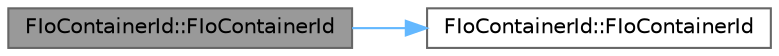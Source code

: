 digraph "FIoContainerId::FIoContainerId"
{
 // INTERACTIVE_SVG=YES
 // LATEX_PDF_SIZE
  bgcolor="transparent";
  edge [fontname=Helvetica,fontsize=10,labelfontname=Helvetica,labelfontsize=10];
  node [fontname=Helvetica,fontsize=10,shape=box,height=0.2,width=0.4];
  rankdir="LR";
  Node1 [id="Node000001",label="FIoContainerId::FIoContainerId",height=0.2,width=0.4,color="gray40", fillcolor="grey60", style="filled", fontcolor="black",tooltip=" "];
  Node1 -> Node2 [id="edge1_Node000001_Node000002",color="steelblue1",style="solid",tooltip=" "];
  Node2 [id="Node000002",label="FIoContainerId::FIoContainerId",height=0.2,width=0.4,color="grey40", fillcolor="white", style="filled",URL="$d7/d85/classFIoContainerId.html#ac357ff034fd85a53b28b93cef4fda6d8",tooltip=" "];
}
